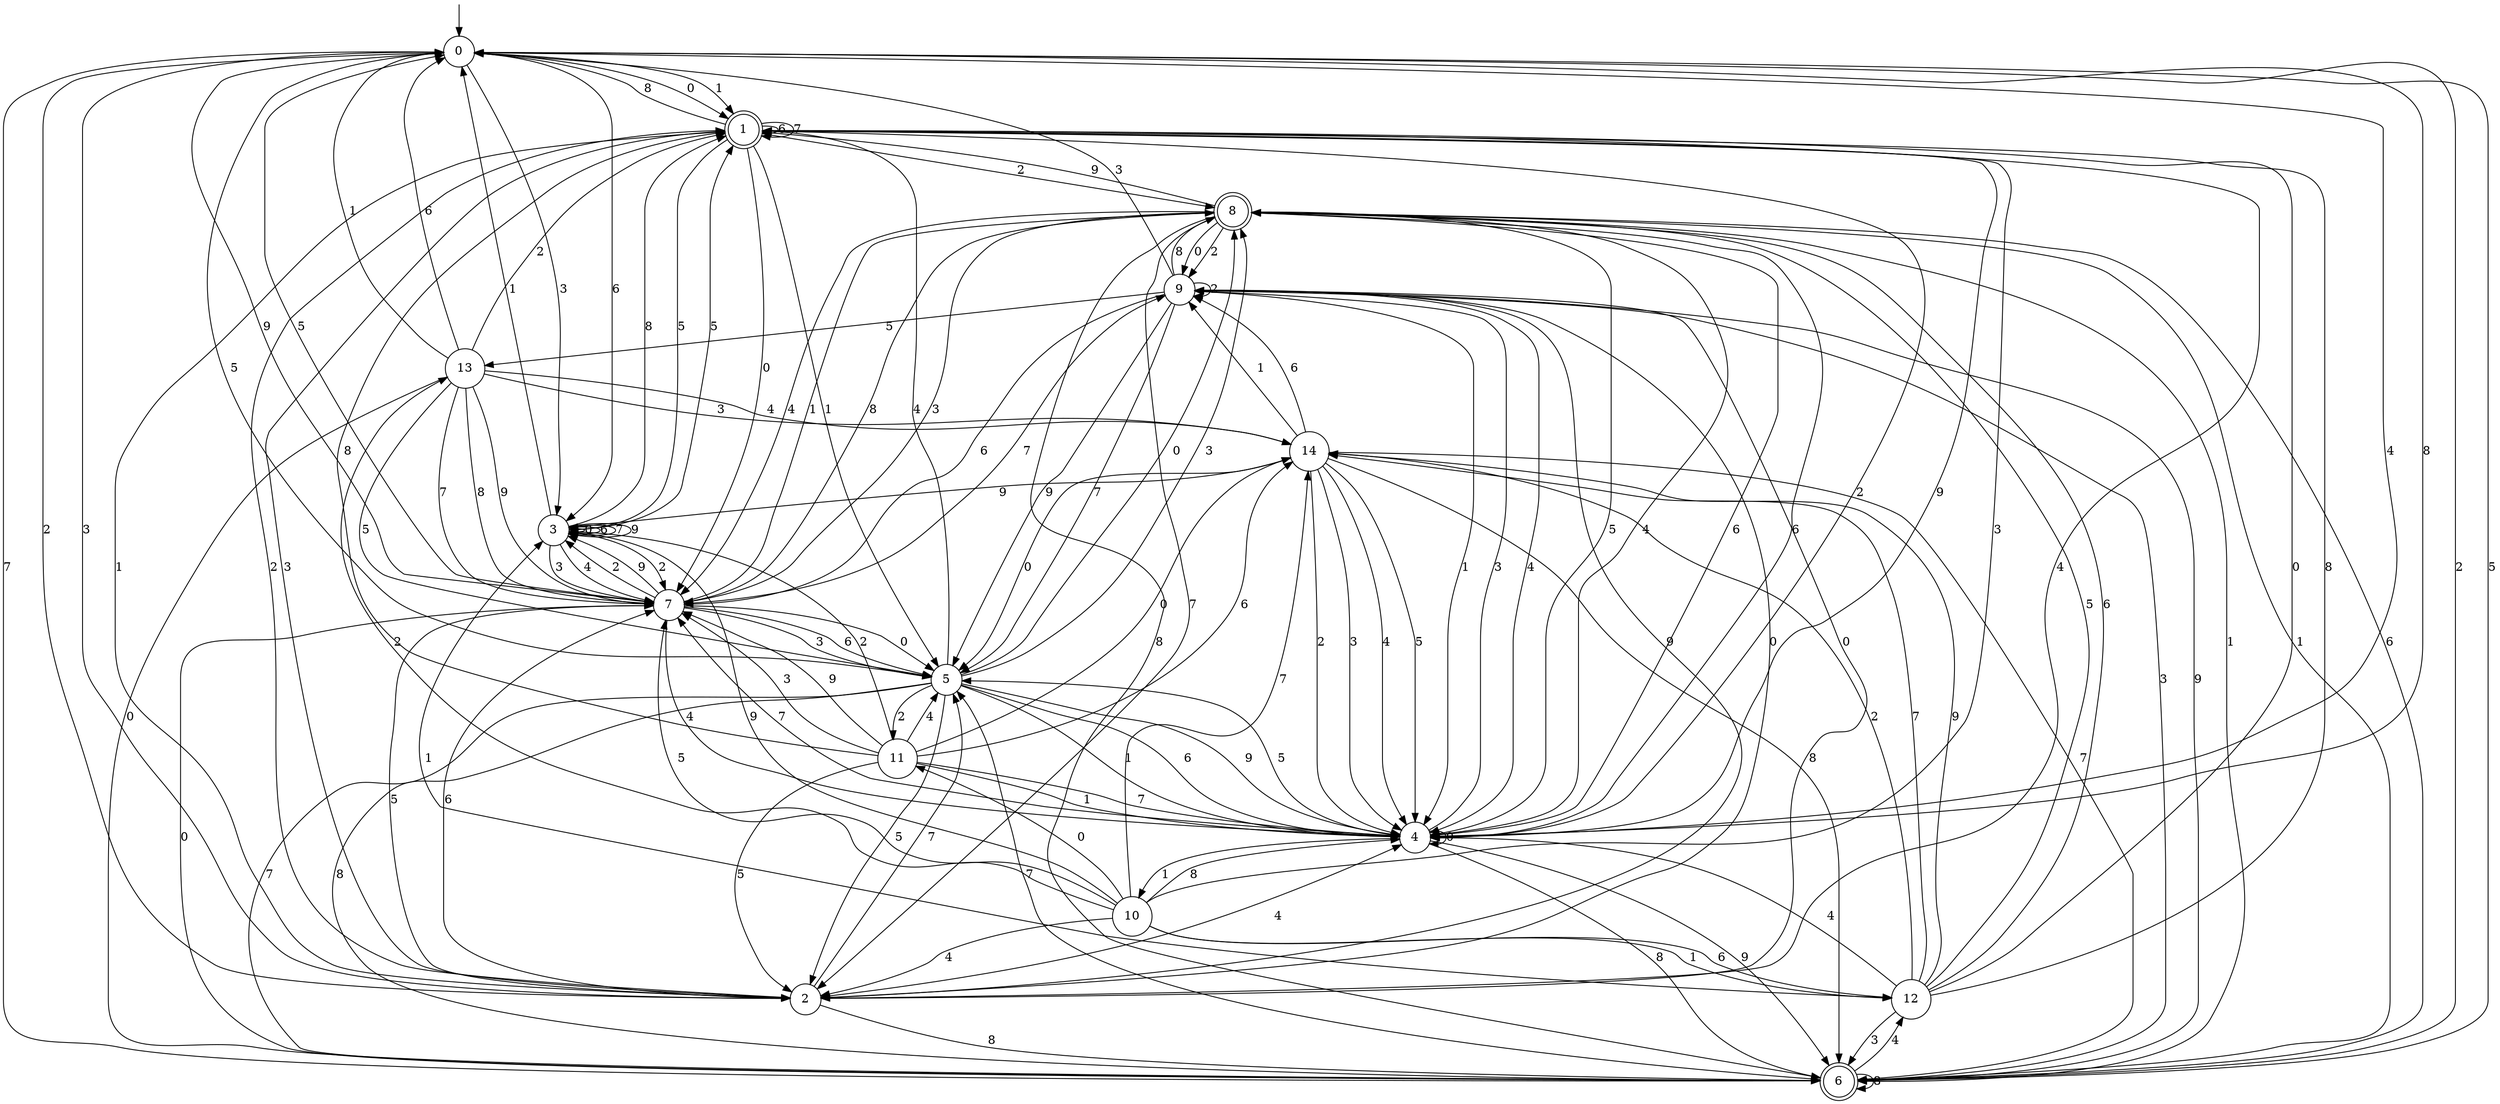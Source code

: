 digraph g {

	s0 [shape="circle" label="0"];
	s1 [shape="doublecircle" label="1"];
	s2 [shape="circle" label="2"];
	s3 [shape="circle" label="3"];
	s4 [shape="circle" label="4"];
	s5 [shape="circle" label="5"];
	s6 [shape="doublecircle" label="6"];
	s7 [shape="circle" label="7"];
	s8 [shape="doublecircle" label="8"];
	s9 [shape="circle" label="9"];
	s10 [shape="circle" label="10"];
	s11 [shape="circle" label="11"];
	s12 [shape="circle" label="12"];
	s13 [shape="circle" label="13"];
	s14 [shape="circle" label="14"];
	s0 -> s1 [label="0"];
	s0 -> s1 [label="1"];
	s0 -> s2 [label="2"];
	s0 -> s3 [label="3"];
	s0 -> s4 [label="4"];
	s0 -> s5 [label="5"];
	s0 -> s3 [label="6"];
	s0 -> s6 [label="7"];
	s0 -> s4 [label="8"];
	s0 -> s7 [label="9"];
	s1 -> s7 [label="0"];
	s1 -> s5 [label="1"];
	s1 -> s8 [label="2"];
	s1 -> s2 [label="3"];
	s1 -> s2 [label="4"];
	s1 -> s3 [label="5"];
	s1 -> s1 [label="6"];
	s1 -> s1 [label="7"];
	s1 -> s0 [label="8"];
	s1 -> s4 [label="9"];
	s2 -> s9 [label="0"];
	s2 -> s1 [label="1"];
	s2 -> s1 [label="2"];
	s2 -> s0 [label="3"];
	s2 -> s4 [label="4"];
	s2 -> s7 [label="5"];
	s2 -> s7 [label="6"];
	s2 -> s5 [label="7"];
	s2 -> s6 [label="8"];
	s2 -> s9 [label="9"];
	s3 -> s3 [label="0"];
	s3 -> s0 [label="1"];
	s3 -> s7 [label="2"];
	s3 -> s7 [label="3"];
	s3 -> s7 [label="4"];
	s3 -> s1 [label="5"];
	s3 -> s3 [label="6"];
	s3 -> s3 [label="7"];
	s3 -> s1 [label="8"];
	s3 -> s3 [label="9"];
	s4 -> s4 [label="0"];
	s4 -> s10 [label="1"];
	s4 -> s1 [label="2"];
	s4 -> s9 [label="3"];
	s4 -> s8 [label="4"];
	s4 -> s5 [label="5"];
	s4 -> s8 [label="6"];
	s4 -> s7 [label="7"];
	s4 -> s6 [label="8"];
	s4 -> s6 [label="9"];
	s5 -> s8 [label="0"];
	s5 -> s4 [label="1"];
	s5 -> s11 [label="2"];
	s5 -> s8 [label="3"];
	s5 -> s1 [label="4"];
	s5 -> s2 [label="5"];
	s5 -> s4 [label="6"];
	s5 -> s6 [label="7"];
	s5 -> s6 [label="8"];
	s5 -> s4 [label="9"];
	s6 -> s7 [label="0"];
	s6 -> s8 [label="1"];
	s6 -> s0 [label="2"];
	s6 -> s9 [label="3"];
	s6 -> s12 [label="4"];
	s6 -> s0 [label="5"];
	s6 -> s8 [label="6"];
	s6 -> s5 [label="7"];
	s6 -> s6 [label="8"];
	s6 -> s9 [label="9"];
	s7 -> s5 [label="0"];
	s7 -> s8 [label="1"];
	s7 -> s3 [label="2"];
	s7 -> s5 [label="3"];
	s7 -> s4 [label="4"];
	s7 -> s0 [label="5"];
	s7 -> s5 [label="6"];
	s7 -> s9 [label="7"];
	s7 -> s8 [label="8"];
	s7 -> s3 [label="9"];
	s8 -> s9 [label="0"];
	s8 -> s6 [label="1"];
	s8 -> s9 [label="2"];
	s8 -> s7 [label="3"];
	s8 -> s7 [label="4"];
	s8 -> s4 [label="5"];
	s8 -> s4 [label="6"];
	s8 -> s2 [label="7"];
	s8 -> s6 [label="8"];
	s8 -> s1 [label="9"];
	s9 -> s2 [label="0"];
	s9 -> s4 [label="1"];
	s9 -> s9 [label="2"];
	s9 -> s0 [label="3"];
	s9 -> s4 [label="4"];
	s9 -> s13 [label="5"];
	s9 -> s7 [label="6"];
	s9 -> s5 [label="7"];
	s9 -> s8 [label="8"];
	s9 -> s5 [label="9"];
	s10 -> s11 [label="0"];
	s10 -> s12 [label="1"];
	s10 -> s13 [label="2"];
	s10 -> s1 [label="3"];
	s10 -> s2 [label="4"];
	s10 -> s7 [label="5"];
	s10 -> s12 [label="6"];
	s10 -> s14 [label="7"];
	s10 -> s4 [label="8"];
	s10 -> s3 [label="9"];
	s11 -> s14 [label="0"];
	s11 -> s4 [label="1"];
	s11 -> s3 [label="2"];
	s11 -> s7 [label="3"];
	s11 -> s5 [label="4"];
	s11 -> s2 [label="5"];
	s11 -> s14 [label="6"];
	s11 -> s4 [label="7"];
	s11 -> s1 [label="8"];
	s11 -> s7 [label="9"];
	s12 -> s1 [label="0"];
	s12 -> s3 [label="1"];
	s12 -> s14 [label="2"];
	s12 -> s6 [label="3"];
	s12 -> s4 [label="4"];
	s12 -> s8 [label="5"];
	s12 -> s8 [label="6"];
	s12 -> s14 [label="7"];
	s12 -> s1 [label="8"];
	s12 -> s14 [label="9"];
	s13 -> s6 [label="0"];
	s13 -> s0 [label="1"];
	s13 -> s1 [label="2"];
	s13 -> s14 [label="3"];
	s13 -> s14 [label="4"];
	s13 -> s5 [label="5"];
	s13 -> s0 [label="6"];
	s13 -> s7 [label="7"];
	s13 -> s7 [label="8"];
	s13 -> s7 [label="9"];
	s14 -> s5 [label="0"];
	s14 -> s9 [label="1"];
	s14 -> s4 [label="2"];
	s14 -> s4 [label="3"];
	s14 -> s4 [label="4"];
	s14 -> s4 [label="5"];
	s14 -> s9 [label="6"];
	s14 -> s6 [label="7"];
	s14 -> s6 [label="8"];
	s14 -> s3 [label="9"];

__start0 [label="" shape="none" width="0" height="0"];
__start0 -> s0;

}
